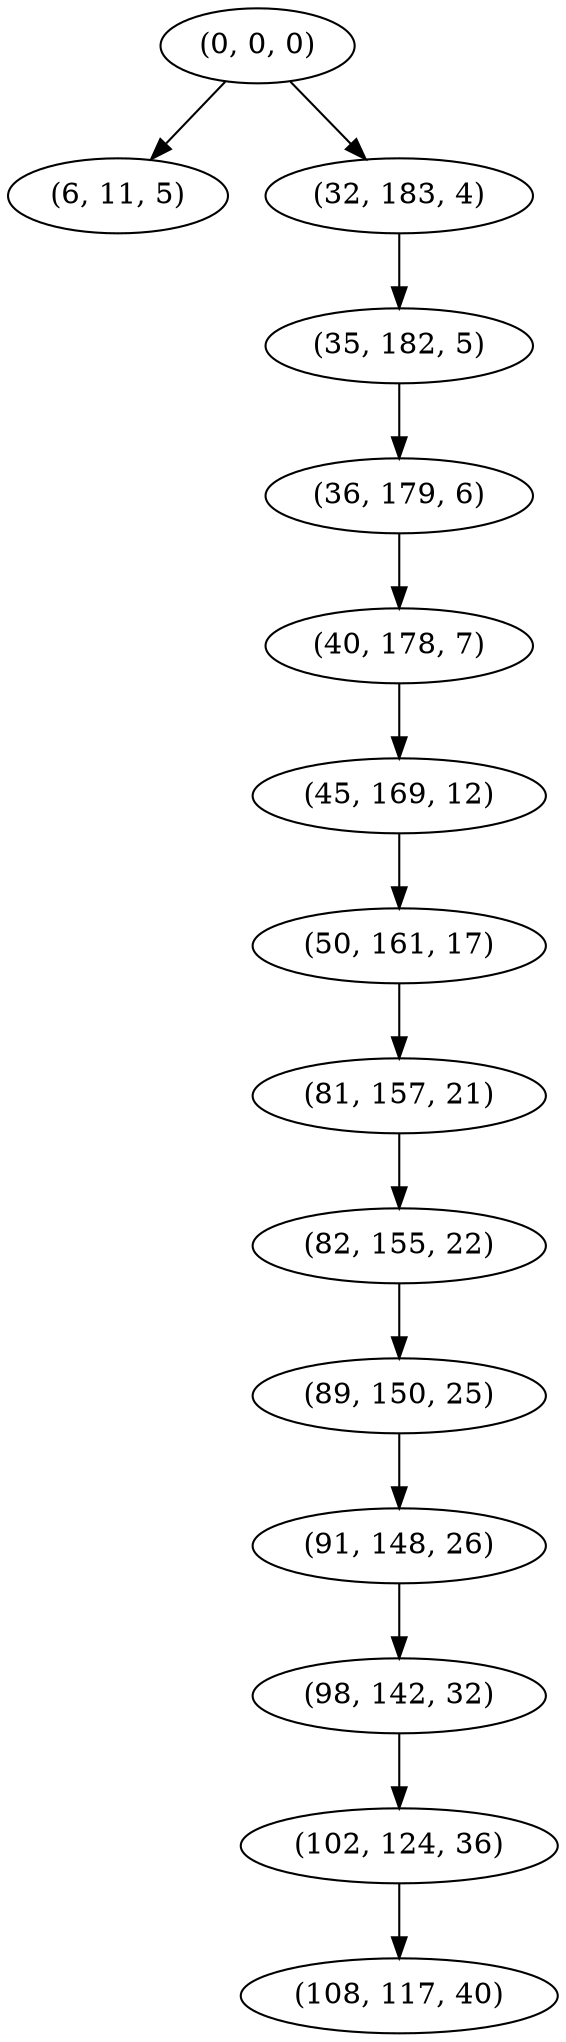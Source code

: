 digraph tree {
    "(0, 0, 0)";
    "(6, 11, 5)";
    "(32, 183, 4)";
    "(35, 182, 5)";
    "(36, 179, 6)";
    "(40, 178, 7)";
    "(45, 169, 12)";
    "(50, 161, 17)";
    "(81, 157, 21)";
    "(82, 155, 22)";
    "(89, 150, 25)";
    "(91, 148, 26)";
    "(98, 142, 32)";
    "(102, 124, 36)";
    "(108, 117, 40)";
    "(0, 0, 0)" -> "(6, 11, 5)";
    "(0, 0, 0)" -> "(32, 183, 4)";
    "(32, 183, 4)" -> "(35, 182, 5)";
    "(35, 182, 5)" -> "(36, 179, 6)";
    "(36, 179, 6)" -> "(40, 178, 7)";
    "(40, 178, 7)" -> "(45, 169, 12)";
    "(45, 169, 12)" -> "(50, 161, 17)";
    "(50, 161, 17)" -> "(81, 157, 21)";
    "(81, 157, 21)" -> "(82, 155, 22)";
    "(82, 155, 22)" -> "(89, 150, 25)";
    "(89, 150, 25)" -> "(91, 148, 26)";
    "(91, 148, 26)" -> "(98, 142, 32)";
    "(98, 142, 32)" -> "(102, 124, 36)";
    "(102, 124, 36)" -> "(108, 117, 40)";
}
